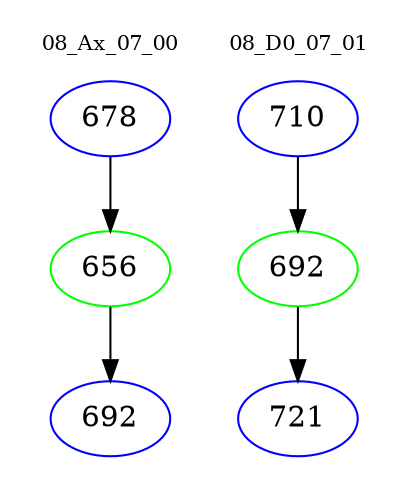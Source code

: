 digraph{
subgraph cluster_0 {
color = white
label = "08_Ax_07_00";
fontsize=10;
T0_678 [label="678", color="blue"]
T0_678 -> T0_656 [color="black"]
T0_656 [label="656", color="green"]
T0_656 -> T0_692 [color="black"]
T0_692 [label="692", color="blue"]
}
subgraph cluster_1 {
color = white
label = "08_D0_07_01";
fontsize=10;
T1_710 [label="710", color="blue"]
T1_710 -> T1_692 [color="black"]
T1_692 [label="692", color="green"]
T1_692 -> T1_721 [color="black"]
T1_721 [label="721", color="blue"]
}
}
